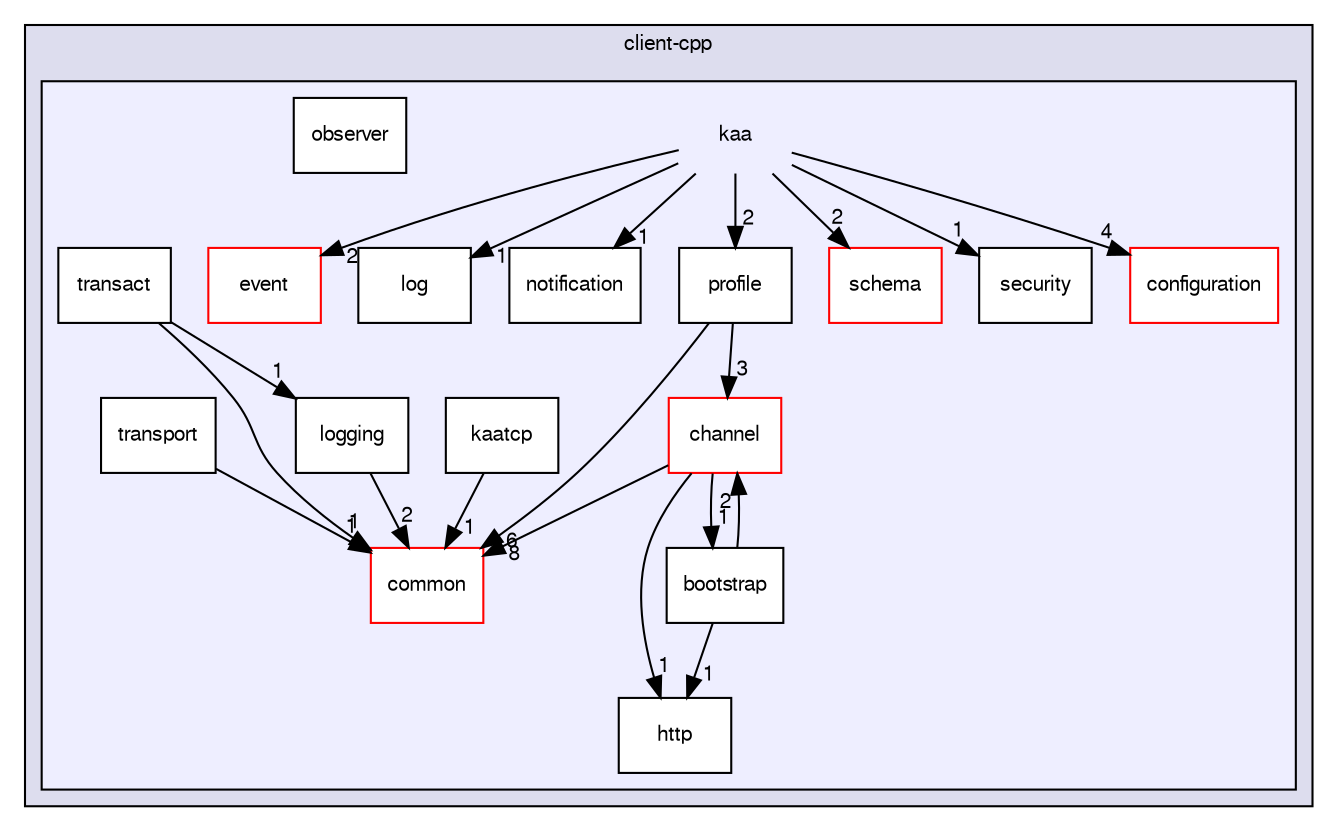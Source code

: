 digraph "/var/lib/jenkins/workspace/kaa_v0.6.1/client/client-multi/client-cpp/kaa" {
  bgcolor=transparent;
  compound=true
  node [ fontsize="10", fontname="FreeSans"];
  edge [ labelfontsize="10", labelfontname="FreeSans"];
  subgraph clusterdir_c30091675b3cfdb725c5099cd7d1419e {
    graph [ bgcolor="#ddddee", pencolor="black", label="client-cpp" fontname="FreeSans", fontsize="10", URL="dir_c30091675b3cfdb725c5099cd7d1419e.html"]
  subgraph clusterdir_2187fc7953f42afcb142bb157d033f37 {
    graph [ bgcolor="#eeeeff", pencolor="black", label="" URL="dir_2187fc7953f42afcb142bb157d033f37.html"];
    dir_2187fc7953f42afcb142bb157d033f37 [shape=plaintext label="kaa"];
    dir_d2fd957c124d11c887434342ceebd04f [shape=box label="bootstrap" color="black" fillcolor="white" style="filled" URL="dir_d2fd957c124d11c887434342ceebd04f.html"];
    dir_d9d7199942c2f288f00a32468f8a9f83 [shape=box label="channel" color="red" fillcolor="white" style="filled" URL="dir_d9d7199942c2f288f00a32468f8a9f83.html"];
    dir_cf70ad735266259c1e40a9de56cc6362 [shape=box label="common" color="red" fillcolor="white" style="filled" URL="dir_cf70ad735266259c1e40a9de56cc6362.html"];
    dir_e7fd2bad5fdf4320a4fa1ff45d5a0aa5 [shape=box label="configuration" color="red" fillcolor="white" style="filled" URL="dir_e7fd2bad5fdf4320a4fa1ff45d5a0aa5.html"];
    dir_d6ef1d7878d656ee2d8a6ea3671b2af1 [shape=box label="event" color="red" fillcolor="white" style="filled" URL="dir_d6ef1d7878d656ee2d8a6ea3671b2af1.html"];
    dir_4a246493f402881a87418376bc0be62e [shape=box label="http" color="black" fillcolor="white" style="filled" URL="dir_4a246493f402881a87418376bc0be62e.html"];
    dir_ff407ee8c0877073a36709db856aa839 [shape=box label="kaatcp" color="black" fillcolor="white" style="filled" URL="dir_ff407ee8c0877073a36709db856aa839.html"];
    dir_1ebeb71f5a70833e8efef4b58dcd4c68 [shape=box label="log" color="black" fillcolor="white" style="filled" URL="dir_1ebeb71f5a70833e8efef4b58dcd4c68.html"];
    dir_e0f3ae09ffbe6da389e47381d4865adb [shape=box label="logging" color="black" fillcolor="white" style="filled" URL="dir_e0f3ae09ffbe6da389e47381d4865adb.html"];
    dir_5138cb080ded5147801620838fb2519d [shape=box label="notification" color="black" fillcolor="white" style="filled" URL="dir_5138cb080ded5147801620838fb2519d.html"];
    dir_91af711ec35180085fbde428d2426781 [shape=box label="observer" color="black" fillcolor="white" style="filled" URL="dir_91af711ec35180085fbde428d2426781.html"];
    dir_aaaace2cc6e7b5d38013998286af922b [shape=box label="profile" color="black" fillcolor="white" style="filled" URL="dir_aaaace2cc6e7b5d38013998286af922b.html"];
    dir_be5aafd80c828951e4aba6e82d3883c7 [shape=box label="schema" color="red" fillcolor="white" style="filled" URL="dir_be5aafd80c828951e4aba6e82d3883c7.html"];
    dir_601f49bd8e4f68c77460c04403aa0a55 [shape=box label="security" color="black" fillcolor="white" style="filled" URL="dir_601f49bd8e4f68c77460c04403aa0a55.html"];
    dir_4f04dba7c3b230b8e19c0b811be847f6 [shape=box label="transact" color="black" fillcolor="white" style="filled" URL="dir_4f04dba7c3b230b8e19c0b811be847f6.html"];
    dir_e5ad01cfef3392176bd0acbf78954a02 [shape=box label="transport" color="black" fillcolor="white" style="filled" URL="dir_e5ad01cfef3392176bd0acbf78954a02.html"];
  }
  }
  dir_e0f3ae09ffbe6da389e47381d4865adb->dir_cf70ad735266259c1e40a9de56cc6362 [headlabel="2", labeldistance=1.5 headhref="dir_000028_000015.html"];
  dir_ff407ee8c0877073a36709db856aa839->dir_cf70ad735266259c1e40a9de56cc6362 [headlabel="1", labeldistance=1.5 headhref="dir_000026_000015.html"];
  dir_2187fc7953f42afcb142bb157d033f37->dir_5138cb080ded5147801620838fb2519d [headlabel="1", labeldistance=1.5 headhref="dir_000008_000029.html"];
  dir_2187fc7953f42afcb142bb157d033f37->dir_601f49bd8e4f68c77460c04403aa0a55 [headlabel="1", labeldistance=1.5 headhref="dir_000008_000034.html"];
  dir_2187fc7953f42afcb142bb157d033f37->dir_d6ef1d7878d656ee2d8a6ea3671b2af1 [headlabel="2", labeldistance=1.5 headhref="dir_000008_000023.html"];
  dir_2187fc7953f42afcb142bb157d033f37->dir_be5aafd80c828951e4aba6e82d3883c7 [headlabel="2", labeldistance=1.5 headhref="dir_000008_000032.html"];
  dir_2187fc7953f42afcb142bb157d033f37->dir_1ebeb71f5a70833e8efef4b58dcd4c68 [headlabel="1", labeldistance=1.5 headhref="dir_000008_000027.html"];
  dir_2187fc7953f42afcb142bb157d033f37->dir_aaaace2cc6e7b5d38013998286af922b [headlabel="2", labeldistance=1.5 headhref="dir_000008_000031.html"];
  dir_2187fc7953f42afcb142bb157d033f37->dir_e7fd2bad5fdf4320a4fa1ff45d5a0aa5 [headlabel="4", labeldistance=1.5 headhref="dir_000008_000018.html"];
  dir_e5ad01cfef3392176bd0acbf78954a02->dir_cf70ad735266259c1e40a9de56cc6362 [headlabel="1", labeldistance=1.5 headhref="dir_000036_000015.html"];
  dir_4f04dba7c3b230b8e19c0b811be847f6->dir_e0f3ae09ffbe6da389e47381d4865adb [headlabel="1", labeldistance=1.5 headhref="dir_000035_000028.html"];
  dir_4f04dba7c3b230b8e19c0b811be847f6->dir_cf70ad735266259c1e40a9de56cc6362 [headlabel="1", labeldistance=1.5 headhref="dir_000035_000015.html"];
  dir_aaaace2cc6e7b5d38013998286af922b->dir_cf70ad735266259c1e40a9de56cc6362 [headlabel="6", labeldistance=1.5 headhref="dir_000031_000015.html"];
  dir_aaaace2cc6e7b5d38013998286af922b->dir_d9d7199942c2f288f00a32468f8a9f83 [headlabel="3", labeldistance=1.5 headhref="dir_000031_000010.html"];
  dir_d2fd957c124d11c887434342ceebd04f->dir_4a246493f402881a87418376bc0be62e [headlabel="1", labeldistance=1.5 headhref="dir_000009_000025.html"];
  dir_d2fd957c124d11c887434342ceebd04f->dir_d9d7199942c2f288f00a32468f8a9f83 [headlabel="2", labeldistance=1.5 headhref="dir_000009_000010.html"];
  dir_d9d7199942c2f288f00a32468f8a9f83->dir_cf70ad735266259c1e40a9de56cc6362 [headlabel="8", labeldistance=1.5 headhref="dir_000010_000015.html"];
  dir_d9d7199942c2f288f00a32468f8a9f83->dir_4a246493f402881a87418376bc0be62e [headlabel="1", labeldistance=1.5 headhref="dir_000010_000025.html"];
  dir_d9d7199942c2f288f00a32468f8a9f83->dir_d2fd957c124d11c887434342ceebd04f [headlabel="1", labeldistance=1.5 headhref="dir_000010_000009.html"];
}

